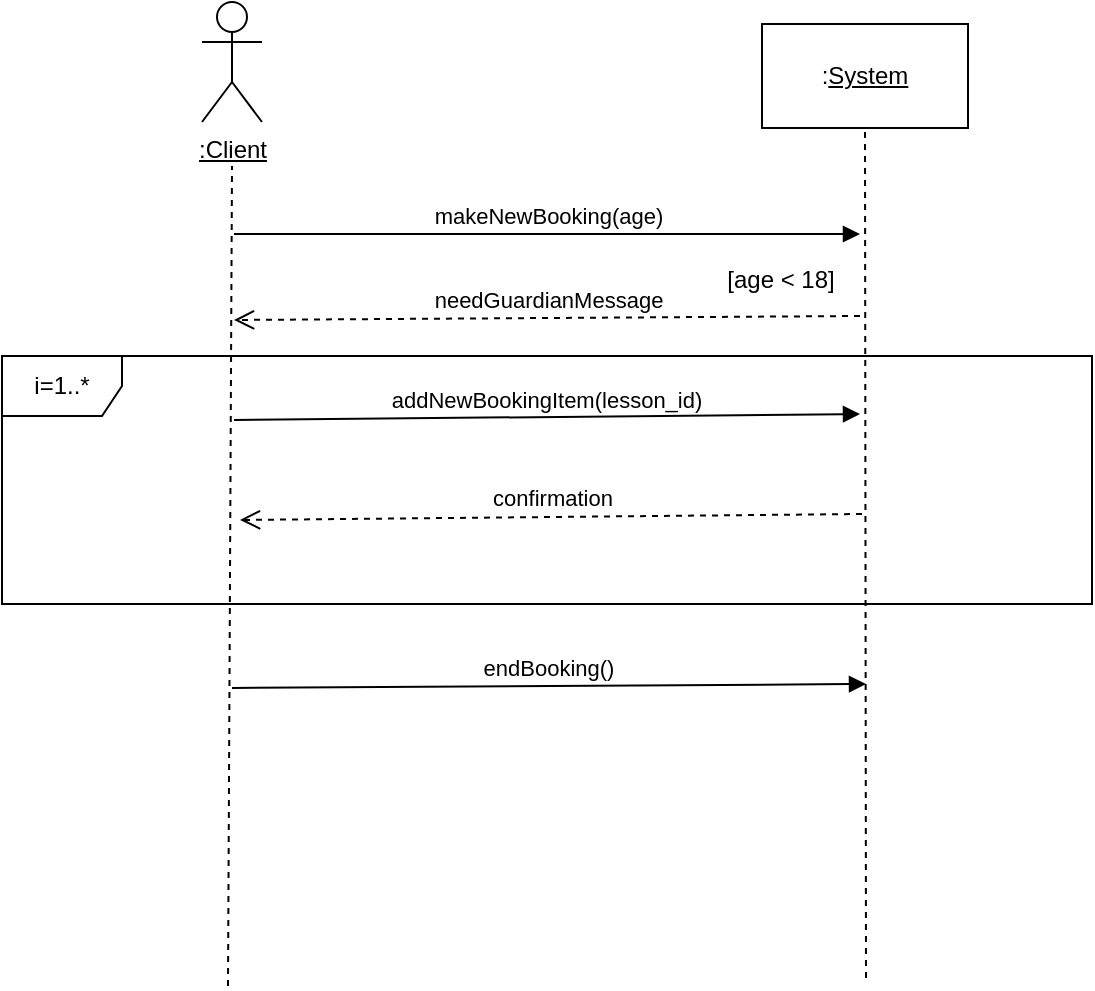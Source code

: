 <mxfile version="24.8.0">
  <diagram name="Page-1" id="wLiFbWN0BLHBoOpsHDwg">
    <mxGraphModel dx="1426" dy="783" grid="0" gridSize="10" guides="1" tooltips="1" connect="1" arrows="1" fold="1" page="1" pageScale="1" pageWidth="850" pageHeight="1100" math="0" shadow="0">
      <root>
        <mxCell id="0" />
        <mxCell id="1" parent="0" />
        <mxCell id="78pPsE-1dh58kVcZa_sJ-1" value="&lt;u&gt;:Client&lt;/u&gt;" style="shape=umlActor;verticalLabelPosition=bottom;verticalAlign=top;html=1;outlineConnect=0;" vertex="1" parent="1">
          <mxGeometry x="171" y="58" width="30" height="60" as="geometry" />
        </mxCell>
        <mxCell id="78pPsE-1dh58kVcZa_sJ-2" value="" style="endArrow=none;dashed=1;html=1;rounded=0;" edge="1" parent="1">
          <mxGeometry width="50" height="50" relative="1" as="geometry">
            <mxPoint x="184" y="550" as="sourcePoint" />
            <mxPoint x="186" y="140" as="targetPoint" />
          </mxGeometry>
        </mxCell>
        <mxCell id="78pPsE-1dh58kVcZa_sJ-5" value=":&lt;u&gt;System&lt;/u&gt;" style="rounded=0;whiteSpace=wrap;html=1;" vertex="1" parent="1">
          <mxGeometry x="451" y="69" width="103" height="52" as="geometry" />
        </mxCell>
        <mxCell id="78pPsE-1dh58kVcZa_sJ-6" value="" style="endArrow=none;dashed=1;html=1;rounded=0;entryX=0.5;entryY=1;entryDx=0;entryDy=0;" edge="1" parent="1" target="78pPsE-1dh58kVcZa_sJ-5">
          <mxGeometry width="50" height="50" relative="1" as="geometry">
            <mxPoint x="503" y="546" as="sourcePoint" />
            <mxPoint x="505" y="281" as="targetPoint" />
          </mxGeometry>
        </mxCell>
        <mxCell id="78pPsE-1dh58kVcZa_sJ-7" value="makeNewBooking(age)" style="html=1;verticalAlign=bottom;endArrow=block;curved=0;rounded=0;" edge="1" parent="1">
          <mxGeometry width="80" relative="1" as="geometry">
            <mxPoint x="187" y="174" as="sourcePoint" />
            <mxPoint x="500" y="174" as="targetPoint" />
          </mxGeometry>
        </mxCell>
        <mxCell id="78pPsE-1dh58kVcZa_sJ-8" value="[age &amp;lt; 18]" style="text;html=1;align=center;verticalAlign=middle;resizable=0;points=[];autosize=1;strokeColor=none;fillColor=none;" vertex="1" parent="1">
          <mxGeometry x="424" y="184" width="72" height="26" as="geometry" />
        </mxCell>
        <mxCell id="78pPsE-1dh58kVcZa_sJ-9" value="needGuardianMessage" style="html=1;verticalAlign=bottom;endArrow=open;dashed=1;endSize=8;curved=0;rounded=0;" edge="1" parent="1">
          <mxGeometry relative="1" as="geometry">
            <mxPoint x="500" y="215" as="sourcePoint" />
            <mxPoint x="187" y="217" as="targetPoint" />
          </mxGeometry>
        </mxCell>
        <mxCell id="78pPsE-1dh58kVcZa_sJ-10" value="addNewBookingItem(lesson_id)" style="html=1;verticalAlign=bottom;endArrow=block;curved=0;rounded=0;" edge="1" parent="1">
          <mxGeometry width="80" relative="1" as="geometry">
            <mxPoint x="187" y="267" as="sourcePoint" />
            <mxPoint x="500" y="264" as="targetPoint" />
          </mxGeometry>
        </mxCell>
        <mxCell id="78pPsE-1dh58kVcZa_sJ-11" value="confirmation" style="html=1;verticalAlign=bottom;endArrow=open;dashed=1;endSize=8;curved=0;rounded=0;" edge="1" parent="1">
          <mxGeometry relative="1" as="geometry">
            <mxPoint x="501" y="314" as="sourcePoint" />
            <mxPoint x="190" y="317" as="targetPoint" />
          </mxGeometry>
        </mxCell>
        <mxCell id="78pPsE-1dh58kVcZa_sJ-12" value="i=1..*" style="shape=umlFrame;whiteSpace=wrap;html=1;pointerEvents=0;" vertex="1" parent="1">
          <mxGeometry x="71" y="235" width="545" height="124" as="geometry" />
        </mxCell>
        <mxCell id="78pPsE-1dh58kVcZa_sJ-14" value="endBooking()" style="html=1;verticalAlign=bottom;endArrow=block;curved=0;rounded=0;" edge="1" parent="1">
          <mxGeometry width="80" relative="1" as="geometry">
            <mxPoint x="186" y="401" as="sourcePoint" />
            <mxPoint x="503" y="399" as="targetPoint" />
          </mxGeometry>
        </mxCell>
      </root>
    </mxGraphModel>
  </diagram>
</mxfile>
